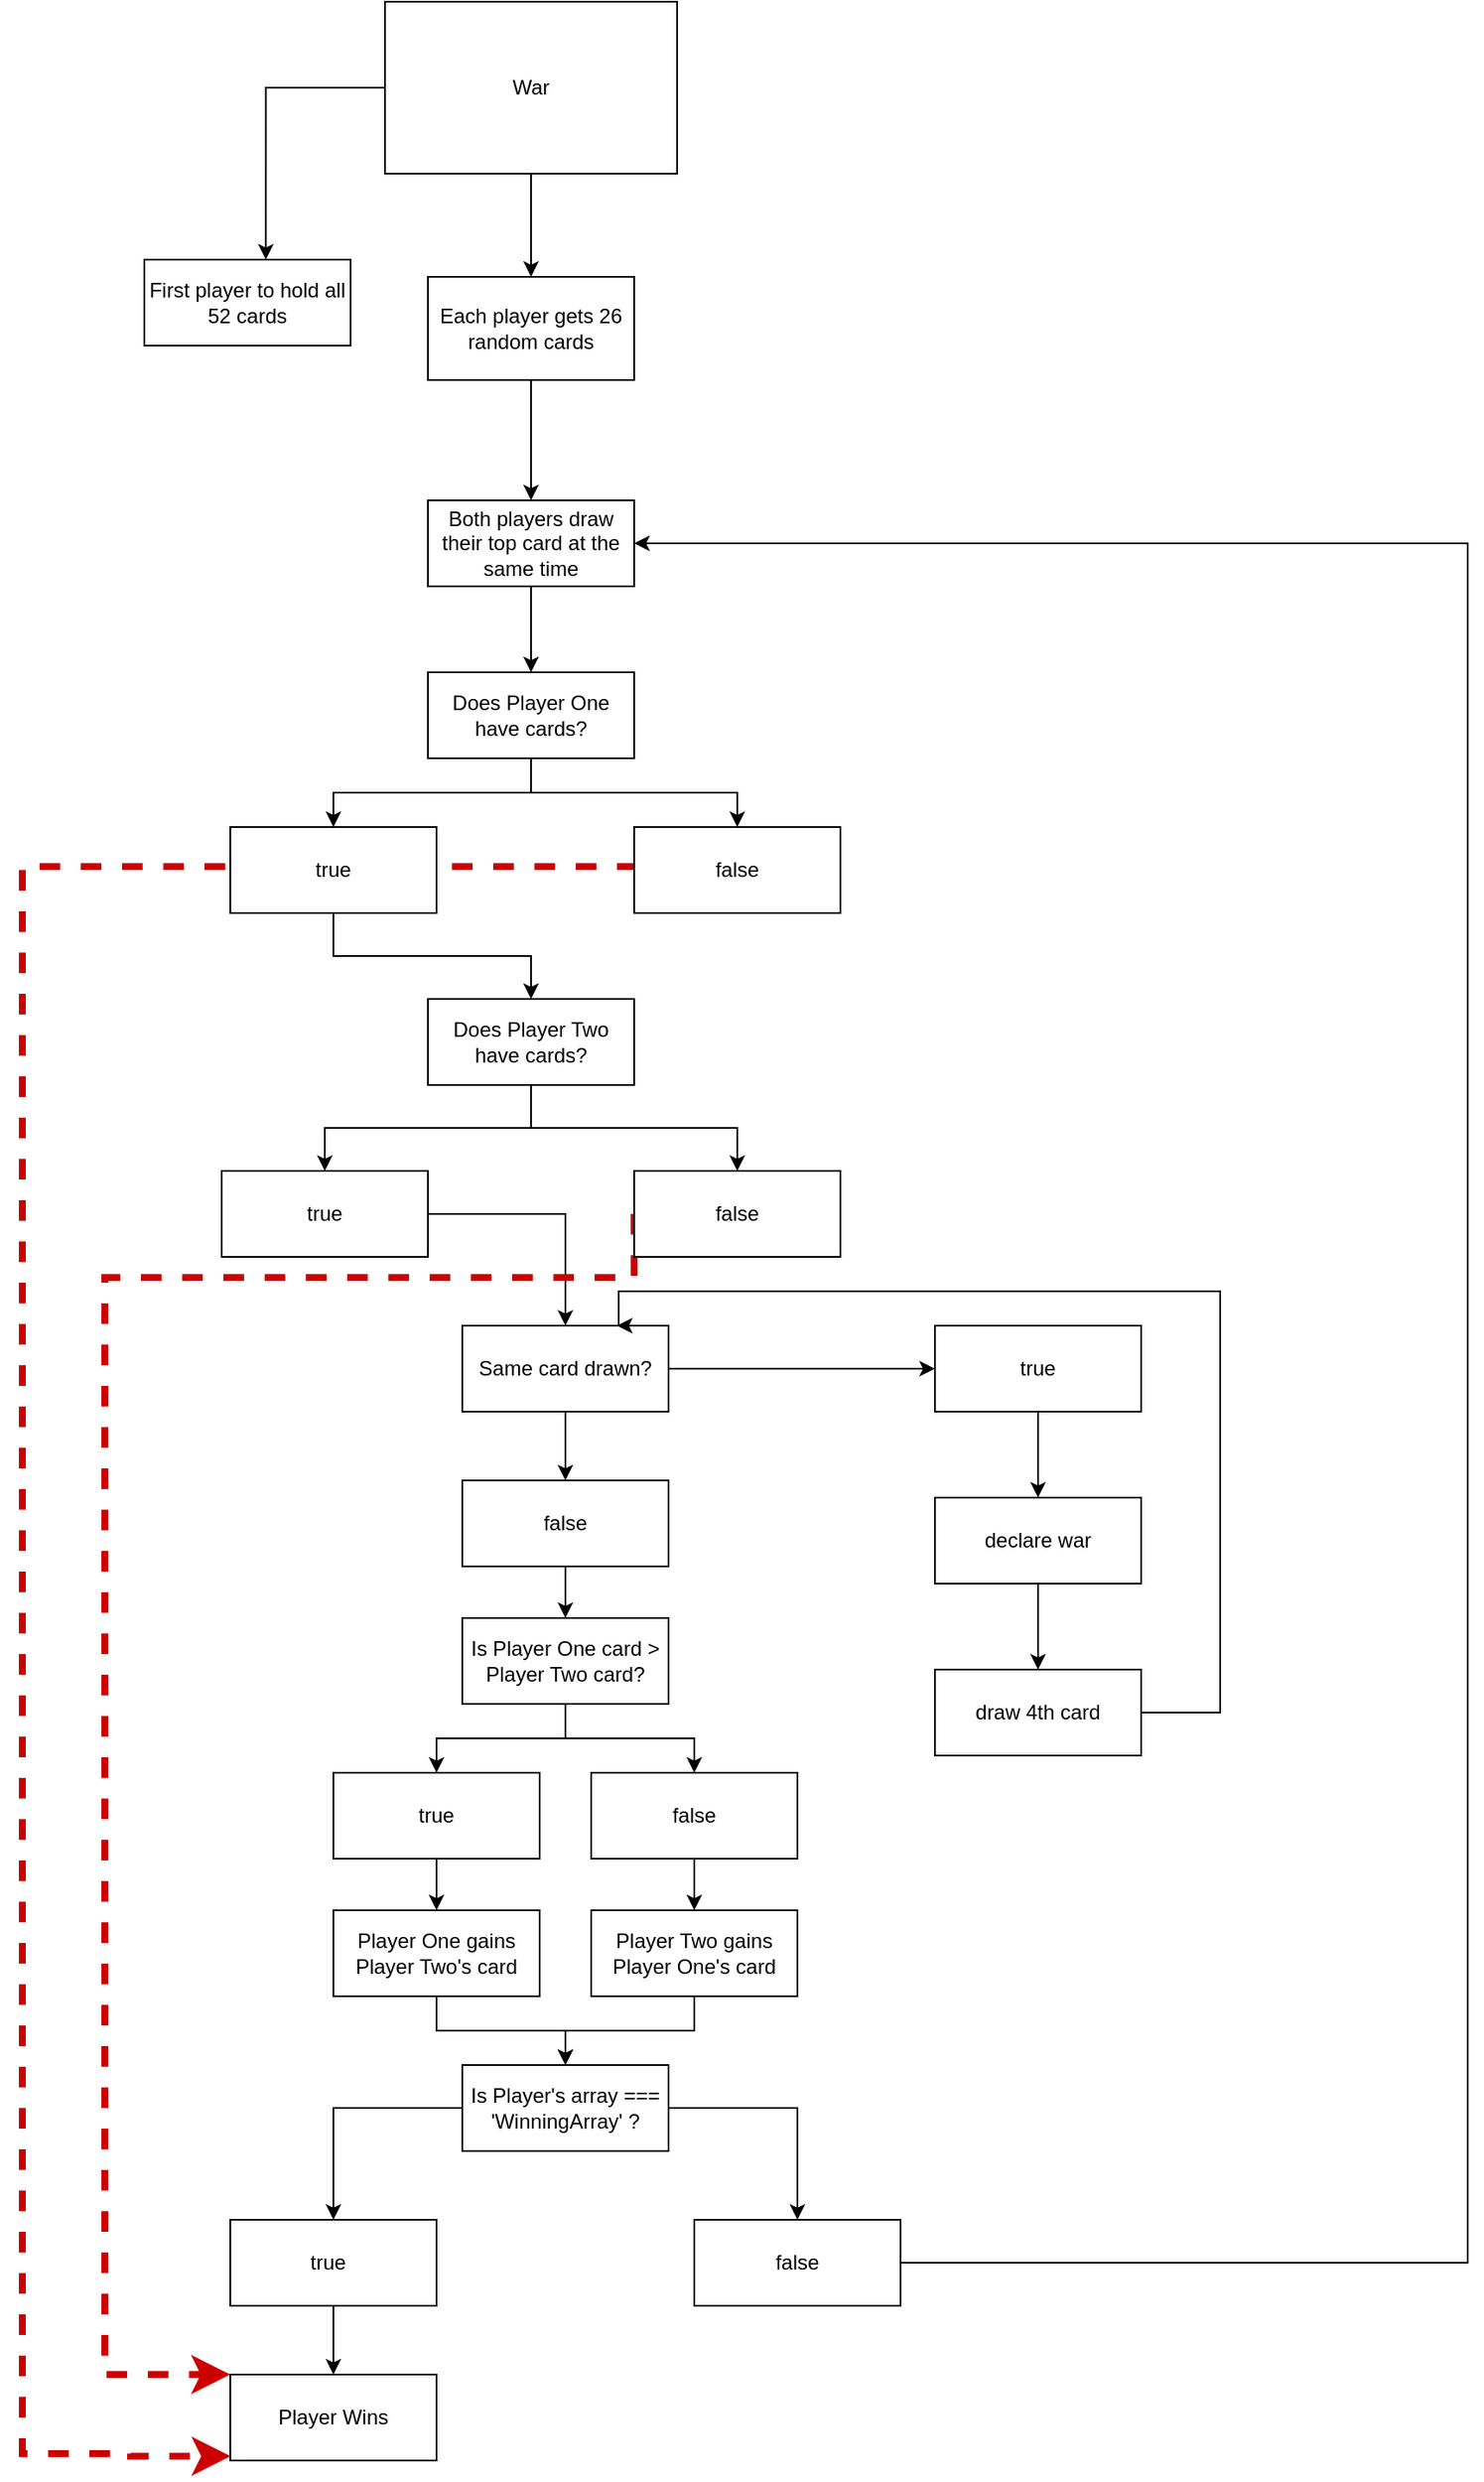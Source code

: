 <mxfile version="28.0.7">
  <diagram name="Page-1" id="Gk6S4yuLcRchhUSLxEXO">
    <mxGraphModel dx="1325" dy="460" grid="0" gridSize="10" guides="1" tooltips="1" connect="1" arrows="1" fold="1" page="0" pageScale="1" pageWidth="850" pageHeight="1100" math="0" shadow="0">
      <root>
        <mxCell id="0" />
        <mxCell id="1" parent="0" />
        <mxCell id="yezaPWBQS1P_JSCsNEap-6" style="edgeStyle=orthogonalEdgeStyle;rounded=0;orthogonalLoop=1;jettySize=auto;html=1;entryX=0.5;entryY=0;entryDx=0;entryDy=0;" edge="1" parent="1" source="yezaPWBQS1P_JSCsNEap-1" target="yezaPWBQS1P_JSCsNEap-5">
          <mxGeometry relative="1" as="geometry" />
        </mxCell>
        <mxCell id="yezaPWBQS1P_JSCsNEap-1" value="&lt;div&gt;War&lt;/div&gt;" style="rounded=0;whiteSpace=wrap;html=1;" vertex="1" parent="1">
          <mxGeometry x="150" y="20" width="170" height="100" as="geometry" />
        </mxCell>
        <mxCell id="yezaPWBQS1P_JSCsNEap-2" value="First player to hold all 52 cards" style="rounded=0;whiteSpace=wrap;html=1;" vertex="1" parent="1">
          <mxGeometry x="10" y="170" width="120" height="50" as="geometry" />
        </mxCell>
        <mxCell id="yezaPWBQS1P_JSCsNEap-4" style="edgeStyle=orthogonalEdgeStyle;rounded=0;orthogonalLoop=1;jettySize=auto;html=1;entryX=0.589;entryY=0;entryDx=0;entryDy=0;entryPerimeter=0;" edge="1" parent="1" source="yezaPWBQS1P_JSCsNEap-1" target="yezaPWBQS1P_JSCsNEap-2">
          <mxGeometry relative="1" as="geometry" />
        </mxCell>
        <mxCell id="yezaPWBQS1P_JSCsNEap-8" style="edgeStyle=orthogonalEdgeStyle;rounded=0;orthogonalLoop=1;jettySize=auto;html=1;entryX=0.5;entryY=0;entryDx=0;entryDy=0;" edge="1" parent="1" source="yezaPWBQS1P_JSCsNEap-5" target="yezaPWBQS1P_JSCsNEap-7">
          <mxGeometry relative="1" as="geometry" />
        </mxCell>
        <mxCell id="yezaPWBQS1P_JSCsNEap-5" value="Each player gets 26 random cards" style="rounded=0;whiteSpace=wrap;html=1;" vertex="1" parent="1">
          <mxGeometry x="175" y="180" width="120" height="60" as="geometry" />
        </mxCell>
        <mxCell id="yezaPWBQS1P_JSCsNEap-7" value="Both players draw their top card at the same time" style="rounded=0;whiteSpace=wrap;html=1;" vertex="1" parent="1">
          <mxGeometry x="175" y="310" width="120" height="50" as="geometry" />
        </mxCell>
        <mxCell id="yezaPWBQS1P_JSCsNEap-25" style="edgeStyle=orthogonalEdgeStyle;rounded=0;orthogonalLoop=1;jettySize=auto;html=1;entryX=0;entryY=0.5;entryDx=0;entryDy=0;" edge="1" parent="1" source="yezaPWBQS1P_JSCsNEap-10" target="yezaPWBQS1P_JSCsNEap-24">
          <mxGeometry relative="1" as="geometry" />
        </mxCell>
        <mxCell id="yezaPWBQS1P_JSCsNEap-27" style="edgeStyle=orthogonalEdgeStyle;rounded=0;orthogonalLoop=1;jettySize=auto;html=1;entryX=0.5;entryY=0;entryDx=0;entryDy=0;" edge="1" parent="1" source="yezaPWBQS1P_JSCsNEap-10" target="yezaPWBQS1P_JSCsNEap-26">
          <mxGeometry relative="1" as="geometry" />
        </mxCell>
        <mxCell id="yezaPWBQS1P_JSCsNEap-10" value="Same card drawn?" style="rounded=0;whiteSpace=wrap;html=1;" vertex="1" parent="1">
          <mxGeometry x="195" y="790" width="120" height="50" as="geometry" />
        </mxCell>
        <mxCell id="yezaPWBQS1P_JSCsNEap-50" style="edgeStyle=orthogonalEdgeStyle;rounded=0;orthogonalLoop=1;jettySize=auto;html=1;entryX=0.5;entryY=0;entryDx=0;entryDy=0;" edge="1" parent="1" source="yezaPWBQS1P_JSCsNEap-24" target="yezaPWBQS1P_JSCsNEap-55">
          <mxGeometry relative="1" as="geometry">
            <mxPoint x="510" y="510" as="targetPoint" />
          </mxGeometry>
        </mxCell>
        <mxCell id="yezaPWBQS1P_JSCsNEap-24" value="true" style="rounded=0;whiteSpace=wrap;html=1;" vertex="1" parent="1">
          <mxGeometry x="470" y="790" width="120" height="50" as="geometry" />
        </mxCell>
        <mxCell id="yezaPWBQS1P_JSCsNEap-29" style="edgeStyle=orthogonalEdgeStyle;rounded=0;orthogonalLoop=1;jettySize=auto;html=1;entryX=0.5;entryY=0;entryDx=0;entryDy=0;" edge="1" parent="1" source="yezaPWBQS1P_JSCsNEap-26" target="yezaPWBQS1P_JSCsNEap-28">
          <mxGeometry relative="1" as="geometry" />
        </mxCell>
        <mxCell id="yezaPWBQS1P_JSCsNEap-26" value="false" style="rounded=0;whiteSpace=wrap;html=1;" vertex="1" parent="1">
          <mxGeometry x="195" y="880" width="120" height="50" as="geometry" />
        </mxCell>
        <mxCell id="yezaPWBQS1P_JSCsNEap-32" style="edgeStyle=orthogonalEdgeStyle;rounded=0;orthogonalLoop=1;jettySize=auto;html=1;entryX=0.5;entryY=0;entryDx=0;entryDy=0;" edge="1" parent="1" source="yezaPWBQS1P_JSCsNEap-28" target="yezaPWBQS1P_JSCsNEap-30">
          <mxGeometry relative="1" as="geometry" />
        </mxCell>
        <mxCell id="yezaPWBQS1P_JSCsNEap-33" style="edgeStyle=orthogonalEdgeStyle;rounded=0;orthogonalLoop=1;jettySize=auto;html=1;entryX=0.5;entryY=0;entryDx=0;entryDy=0;" edge="1" parent="1" source="yezaPWBQS1P_JSCsNEap-28" target="yezaPWBQS1P_JSCsNEap-31">
          <mxGeometry relative="1" as="geometry" />
        </mxCell>
        <mxCell id="yezaPWBQS1P_JSCsNEap-28" value="Is Player One card &amp;gt; Player Two card?" style="rounded=0;whiteSpace=wrap;html=1;" vertex="1" parent="1">
          <mxGeometry x="195" y="960" width="120" height="50" as="geometry" />
        </mxCell>
        <mxCell id="yezaPWBQS1P_JSCsNEap-35" style="edgeStyle=orthogonalEdgeStyle;rounded=0;orthogonalLoop=1;jettySize=auto;html=1;entryX=0.5;entryY=0;entryDx=0;entryDy=0;" edge="1" parent="1" source="yezaPWBQS1P_JSCsNEap-30" target="yezaPWBQS1P_JSCsNEap-34">
          <mxGeometry relative="1" as="geometry" />
        </mxCell>
        <mxCell id="yezaPWBQS1P_JSCsNEap-30" value="true" style="rounded=0;whiteSpace=wrap;html=1;" vertex="1" parent="1">
          <mxGeometry x="120" y="1050" width="120" height="50" as="geometry" />
        </mxCell>
        <mxCell id="yezaPWBQS1P_JSCsNEap-46" style="edgeStyle=orthogonalEdgeStyle;rounded=0;orthogonalLoop=1;jettySize=auto;html=1;" edge="1" parent="1" source="yezaPWBQS1P_JSCsNEap-31" target="yezaPWBQS1P_JSCsNEap-45">
          <mxGeometry relative="1" as="geometry" />
        </mxCell>
        <mxCell id="yezaPWBQS1P_JSCsNEap-31" value="false" style="rounded=0;whiteSpace=wrap;html=1;" vertex="1" parent="1">
          <mxGeometry x="270" y="1050" width="120" height="50" as="geometry" />
        </mxCell>
        <mxCell id="yezaPWBQS1P_JSCsNEap-36" style="edgeStyle=orthogonalEdgeStyle;rounded=0;orthogonalLoop=1;jettySize=auto;html=1;entryX=0.5;entryY=0;entryDx=0;entryDy=0;" edge="1" parent="1" source="yezaPWBQS1P_JSCsNEap-34" target="yezaPWBQS1P_JSCsNEap-37">
          <mxGeometry relative="1" as="geometry">
            <mxPoint x="160" y="850" as="targetPoint" />
          </mxGeometry>
        </mxCell>
        <mxCell id="yezaPWBQS1P_JSCsNEap-34" value="Player One gains Player Two&#39;s card" style="rounded=0;whiteSpace=wrap;html=1;" vertex="1" parent="1">
          <mxGeometry x="120" y="1130" width="120" height="50" as="geometry" />
        </mxCell>
        <mxCell id="yezaPWBQS1P_JSCsNEap-42" style="edgeStyle=orthogonalEdgeStyle;rounded=0;orthogonalLoop=1;jettySize=auto;html=1;entryX=0.5;entryY=0;entryDx=0;entryDy=0;" edge="1" parent="1" source="yezaPWBQS1P_JSCsNEap-37" target="yezaPWBQS1P_JSCsNEap-41">
          <mxGeometry relative="1" as="geometry" />
        </mxCell>
        <mxCell id="yezaPWBQS1P_JSCsNEap-48" style="edgeStyle=orthogonalEdgeStyle;rounded=0;orthogonalLoop=1;jettySize=auto;html=1;entryX=0.5;entryY=0;entryDx=0;entryDy=0;" edge="1" parent="1" source="yezaPWBQS1P_JSCsNEap-37" target="yezaPWBQS1P_JSCsNEap-43">
          <mxGeometry relative="1" as="geometry" />
        </mxCell>
        <mxCell id="yezaPWBQS1P_JSCsNEap-37" value="Is Player&#39;s array === &#39;WinningArray&#39; ?" style="rounded=0;whiteSpace=wrap;html=1;" vertex="1" parent="1">
          <mxGeometry x="195" y="1220" width="120" height="50" as="geometry" />
        </mxCell>
        <mxCell id="yezaPWBQS1P_JSCsNEap-38" value="Player Wins" style="rounded=0;whiteSpace=wrap;html=1;" vertex="1" parent="1">
          <mxGeometry x="60" y="1400" width="120" height="50" as="geometry" />
        </mxCell>
        <mxCell id="yezaPWBQS1P_JSCsNEap-44" style="edgeStyle=orthogonalEdgeStyle;rounded=0;orthogonalLoop=1;jettySize=auto;html=1;entryX=1;entryY=0.5;entryDx=0;entryDy=0;" edge="1" parent="1" source="yezaPWBQS1P_JSCsNEap-41" target="yezaPWBQS1P_JSCsNEap-7">
          <mxGeometry relative="1" as="geometry">
            <mxPoint x="670" y="320" as="targetPoint" />
            <Array as="points">
              <mxPoint x="780" y="1335" />
              <mxPoint x="780" y="335" />
            </Array>
          </mxGeometry>
        </mxCell>
        <mxCell id="yezaPWBQS1P_JSCsNEap-41" value="false" style="rounded=0;whiteSpace=wrap;html=1;" vertex="1" parent="1">
          <mxGeometry x="330" y="1310" width="120" height="50" as="geometry" />
        </mxCell>
        <mxCell id="yezaPWBQS1P_JSCsNEap-49" style="edgeStyle=orthogonalEdgeStyle;rounded=0;orthogonalLoop=1;jettySize=auto;html=1;" edge="1" parent="1" source="yezaPWBQS1P_JSCsNEap-43" target="yezaPWBQS1P_JSCsNEap-38">
          <mxGeometry relative="1" as="geometry" />
        </mxCell>
        <mxCell id="yezaPWBQS1P_JSCsNEap-43" value="true&lt;span style=&quot;white-space: pre;&quot;&gt;&#x9;&lt;/span&gt;" style="rounded=0;whiteSpace=wrap;html=1;" vertex="1" parent="1">
          <mxGeometry x="60" y="1310" width="120" height="50" as="geometry" />
        </mxCell>
        <mxCell id="yezaPWBQS1P_JSCsNEap-47" style="edgeStyle=orthogonalEdgeStyle;rounded=0;orthogonalLoop=1;jettySize=auto;html=1;entryX=0.5;entryY=0;entryDx=0;entryDy=0;" edge="1" parent="1" source="yezaPWBQS1P_JSCsNEap-45" target="yezaPWBQS1P_JSCsNEap-37">
          <mxGeometry relative="1" as="geometry" />
        </mxCell>
        <mxCell id="yezaPWBQS1P_JSCsNEap-45" value="Player Two gains Player One&#39;s card" style="rounded=0;whiteSpace=wrap;html=1;" vertex="1" parent="1">
          <mxGeometry x="270" y="1130" width="120" height="50" as="geometry" />
        </mxCell>
        <mxCell id="yezaPWBQS1P_JSCsNEap-82" style="edgeStyle=orthogonalEdgeStyle;rounded=0;orthogonalLoop=1;jettySize=auto;html=1;" edge="1" parent="1" source="yezaPWBQS1P_JSCsNEap-55" target="yezaPWBQS1P_JSCsNEap-81">
          <mxGeometry relative="1" as="geometry" />
        </mxCell>
        <mxCell id="yezaPWBQS1P_JSCsNEap-55" value="declare war" style="rounded=0;whiteSpace=wrap;html=1;" vertex="1" parent="1">
          <mxGeometry x="470" y="890" width="120" height="50" as="geometry" />
        </mxCell>
        <mxCell id="yezaPWBQS1P_JSCsNEap-58" value="" style="edgeStyle=orthogonalEdgeStyle;rounded=0;orthogonalLoop=1;jettySize=auto;html=1;entryX=0.5;entryY=0;entryDx=0;entryDy=0;" edge="1" parent="1" source="yezaPWBQS1P_JSCsNEap-7" target="yezaPWBQS1P_JSCsNEap-57">
          <mxGeometry relative="1" as="geometry">
            <mxPoint x="235" y="360" as="sourcePoint" />
            <mxPoint x="255" y="790" as="targetPoint" />
          </mxGeometry>
        </mxCell>
        <mxCell id="yezaPWBQS1P_JSCsNEap-66" style="edgeStyle=orthogonalEdgeStyle;rounded=0;orthogonalLoop=1;jettySize=auto;html=1;entryX=0.5;entryY=0;entryDx=0;entryDy=0;" edge="1" parent="1" source="yezaPWBQS1P_JSCsNEap-57" target="yezaPWBQS1P_JSCsNEap-60">
          <mxGeometry relative="1" as="geometry" />
        </mxCell>
        <mxCell id="yezaPWBQS1P_JSCsNEap-57" value="Does Player One have cards?" style="rounded=0;whiteSpace=wrap;html=1;" vertex="1" parent="1">
          <mxGeometry x="175" y="410" width="120" height="50" as="geometry" />
        </mxCell>
        <mxCell id="yezaPWBQS1P_JSCsNEap-65" style="edgeStyle=orthogonalEdgeStyle;rounded=0;orthogonalLoop=1;jettySize=auto;html=1;entryX=0.5;entryY=0;entryDx=0;entryDy=0;" edge="1" parent="1" source="yezaPWBQS1P_JSCsNEap-59" target="yezaPWBQS1P_JSCsNEap-62">
          <mxGeometry relative="1" as="geometry" />
        </mxCell>
        <mxCell id="yezaPWBQS1P_JSCsNEap-75" style="edgeStyle=orthogonalEdgeStyle;rounded=0;orthogonalLoop=1;jettySize=auto;html=1;entryX=0;entryY=1;entryDx=0;entryDy=0;dashed=1;fillColor=#f8cecc;strokeColor=#CC0000;startSize=10;endSize=10;strokeWidth=4;exitX=0;exitY=0.5;exitDx=0;exitDy=0;" edge="1" parent="1" source="yezaPWBQS1P_JSCsNEap-60">
          <mxGeometry relative="1" as="geometry">
            <mxPoint x="60.25" y="1447.48" as="targetPoint" />
            <mxPoint x="257.75" y="522.514" as="sourcePoint" />
            <Array as="points">
              <mxPoint x="295" y="523" />
              <mxPoint x="-61" y="523" />
              <mxPoint x="-61" y="1446" />
              <mxPoint x="2" y="1446" />
              <mxPoint x="2" y="1448" />
            </Array>
          </mxGeometry>
        </mxCell>
        <mxCell id="yezaPWBQS1P_JSCsNEap-59" value="true" style="rounded=0;whiteSpace=wrap;html=1;fillStyle=solid;" vertex="1" parent="1">
          <mxGeometry x="60" y="500" width="120" height="50" as="geometry" />
        </mxCell>
        <mxCell id="yezaPWBQS1P_JSCsNEap-60" value="false" style="rounded=0;whiteSpace=wrap;html=1;" vertex="1" parent="1">
          <mxGeometry x="295" y="500" width="120" height="50" as="geometry" />
        </mxCell>
        <mxCell id="yezaPWBQS1P_JSCsNEap-63" value="" style="edgeStyle=orthogonalEdgeStyle;rounded=0;orthogonalLoop=1;jettySize=auto;html=1;" edge="1" parent="1" source="yezaPWBQS1P_JSCsNEap-57" target="yezaPWBQS1P_JSCsNEap-59">
          <mxGeometry relative="1" as="geometry">
            <mxPoint x="235" y="460" as="sourcePoint" />
            <mxPoint x="255" y="790" as="targetPoint" />
          </mxGeometry>
        </mxCell>
        <mxCell id="yezaPWBQS1P_JSCsNEap-72" style="edgeStyle=orthogonalEdgeStyle;rounded=0;orthogonalLoop=1;jettySize=auto;html=1;entryX=0.5;entryY=0;entryDx=0;entryDy=0;" edge="1" parent="1" source="yezaPWBQS1P_JSCsNEap-62" target="yezaPWBQS1P_JSCsNEap-70">
          <mxGeometry relative="1" as="geometry" />
        </mxCell>
        <mxCell id="yezaPWBQS1P_JSCsNEap-73" style="edgeStyle=orthogonalEdgeStyle;rounded=0;orthogonalLoop=1;jettySize=auto;html=1;entryX=0.5;entryY=0;entryDx=0;entryDy=0;" edge="1" parent="1" source="yezaPWBQS1P_JSCsNEap-62" target="yezaPWBQS1P_JSCsNEap-71">
          <mxGeometry relative="1" as="geometry" />
        </mxCell>
        <mxCell id="yezaPWBQS1P_JSCsNEap-62" value="Does Player Two have cards?" style="rounded=0;whiteSpace=wrap;html=1;" vertex="1" parent="1">
          <mxGeometry x="175" y="600" width="120" height="50" as="geometry" />
        </mxCell>
        <mxCell id="yezaPWBQS1P_JSCsNEap-74" style="edgeStyle=orthogonalEdgeStyle;rounded=0;orthogonalLoop=1;jettySize=auto;html=1;entryX=0.5;entryY=0;entryDx=0;entryDy=0;" edge="1" parent="1" source="yezaPWBQS1P_JSCsNEap-70" target="yezaPWBQS1P_JSCsNEap-10">
          <mxGeometry relative="1" as="geometry" />
        </mxCell>
        <mxCell id="yezaPWBQS1P_JSCsNEap-80" style="edgeStyle=orthogonalEdgeStyle;rounded=0;orthogonalLoop=1;jettySize=auto;html=1;entryX=0;entryY=0;entryDx=0;entryDy=0;dashed=1;fillColor=#f8cecc;strokeColor=#CC0000;startSize=10;endSize=10;strokeWidth=4;exitX=0;exitY=0.5;exitDx=0;exitDy=0;" edge="1" parent="1" source="yezaPWBQS1P_JSCsNEap-71" target="yezaPWBQS1P_JSCsNEap-38">
          <mxGeometry relative="1" as="geometry">
            <mxPoint x="70.25" y="1457.48" as="targetPoint" />
            <mxPoint x="267.75" y="532.514" as="sourcePoint" />
            <Array as="points">
              <mxPoint x="295" y="762" />
              <mxPoint x="-13" y="762" />
              <mxPoint x="-13" y="1400" />
            </Array>
          </mxGeometry>
        </mxCell>
        <mxCell id="yezaPWBQS1P_JSCsNEap-70" value="true" style="rounded=0;whiteSpace=wrap;html=1;" vertex="1" parent="1">
          <mxGeometry x="55" y="700" width="120" height="50" as="geometry" />
        </mxCell>
        <mxCell id="yezaPWBQS1P_JSCsNEap-71" value="false" style="rounded=0;whiteSpace=wrap;html=1;" vertex="1" parent="1">
          <mxGeometry x="295" y="700" width="120" height="50" as="geometry" />
        </mxCell>
        <mxCell id="yezaPWBQS1P_JSCsNEap-83" style="edgeStyle=orthogonalEdgeStyle;rounded=0;orthogonalLoop=1;jettySize=auto;html=1;entryX=0.75;entryY=0;entryDx=0;entryDy=0;" edge="1" parent="1" source="yezaPWBQS1P_JSCsNEap-81" target="yezaPWBQS1P_JSCsNEap-10">
          <mxGeometry relative="1" as="geometry">
            <mxPoint x="693.667" y="781" as="targetPoint" />
            <Array as="points">
              <mxPoint x="636" y="1015" />
              <mxPoint x="636" y="770" />
              <mxPoint x="286" y="770" />
              <mxPoint x="286" y="790" />
            </Array>
          </mxGeometry>
        </mxCell>
        <mxCell id="yezaPWBQS1P_JSCsNEap-81" value="draw 4th card" style="rounded=0;whiteSpace=wrap;html=1;" vertex="1" parent="1">
          <mxGeometry x="470" y="990" width="120" height="50" as="geometry" />
        </mxCell>
      </root>
    </mxGraphModel>
  </diagram>
</mxfile>
